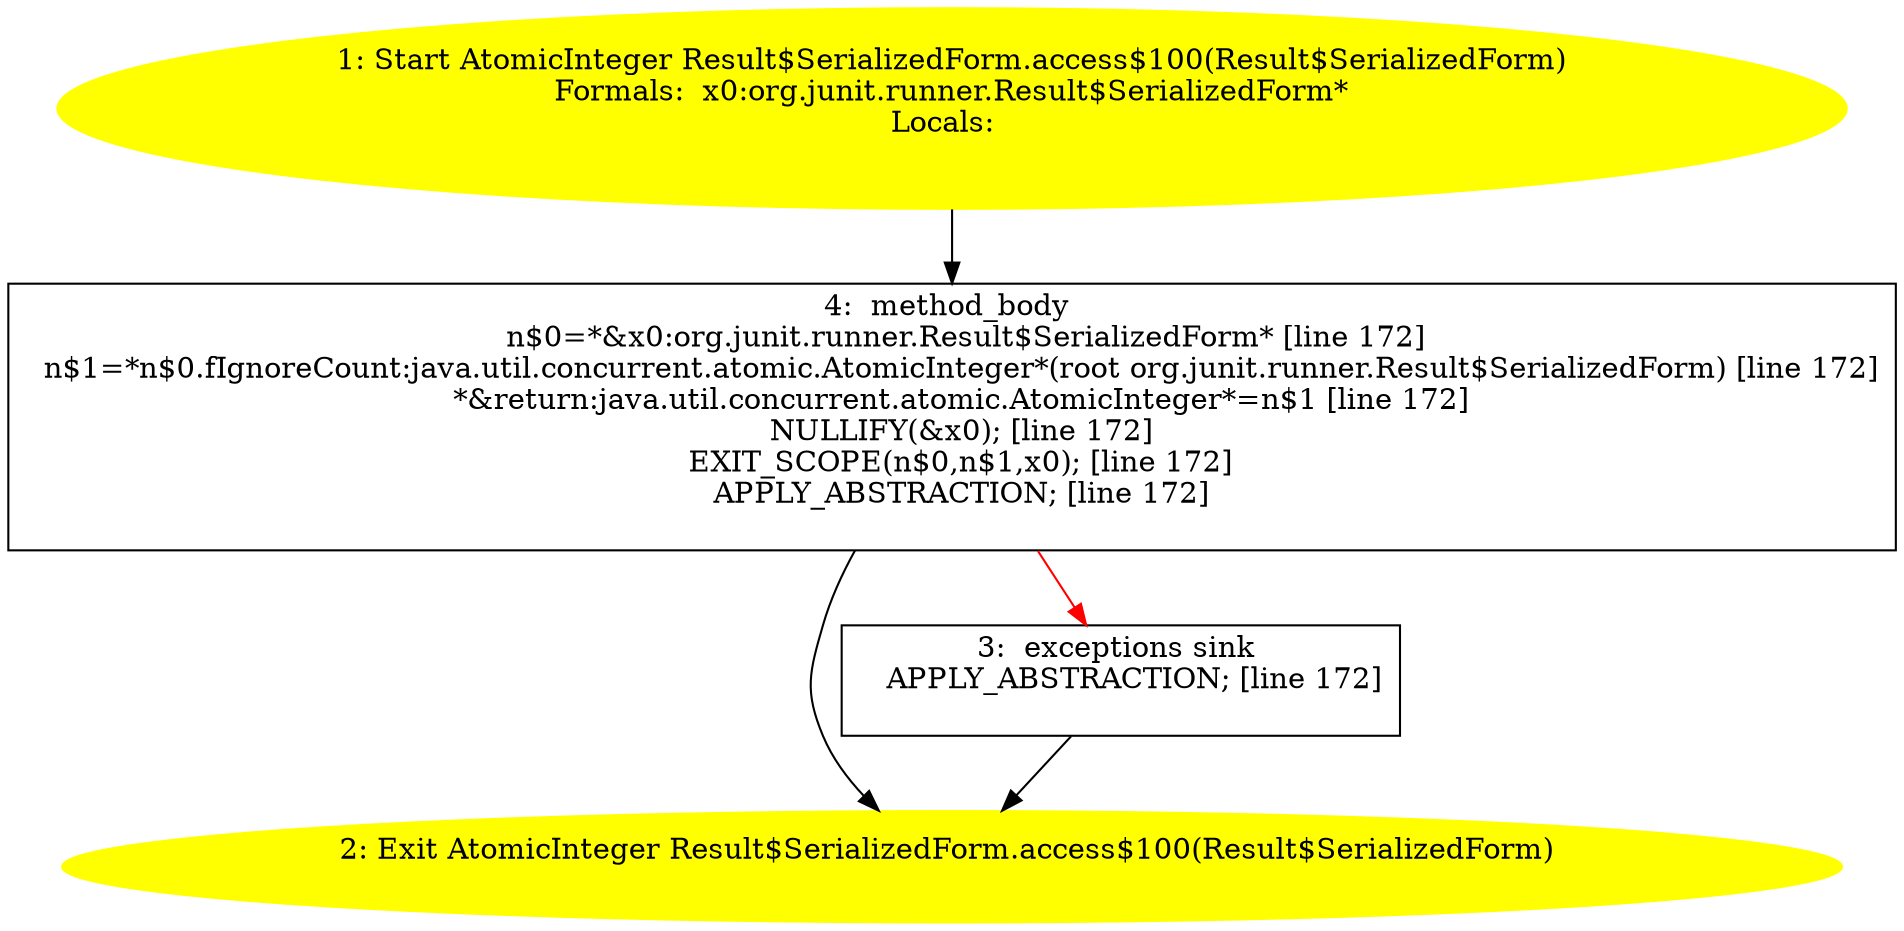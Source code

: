 /* @generated */
digraph cfg {
"org.junit.runner.Result$SerializedForm.access$100(org.junit.runner.Result$SerializedForm):java.util..662862754f97bfca2c4138e687e43b78_1" [label="1: Start AtomicInteger Result$SerializedForm.access$100(Result$SerializedForm)\nFormals:  x0:org.junit.runner.Result$SerializedForm*\nLocals:  \n  " color=yellow style=filled]
	

	 "org.junit.runner.Result$SerializedForm.access$100(org.junit.runner.Result$SerializedForm):java.util..662862754f97bfca2c4138e687e43b78_1" -> "org.junit.runner.Result$SerializedForm.access$100(org.junit.runner.Result$SerializedForm):java.util..662862754f97bfca2c4138e687e43b78_4" ;
"org.junit.runner.Result$SerializedForm.access$100(org.junit.runner.Result$SerializedForm):java.util..662862754f97bfca2c4138e687e43b78_2" [label="2: Exit AtomicInteger Result$SerializedForm.access$100(Result$SerializedForm) \n  " color=yellow style=filled]
	

"org.junit.runner.Result$SerializedForm.access$100(org.junit.runner.Result$SerializedForm):java.util..662862754f97bfca2c4138e687e43b78_3" [label="3:  exceptions sink \n   APPLY_ABSTRACTION; [line 172]\n " shape="box"]
	

	 "org.junit.runner.Result$SerializedForm.access$100(org.junit.runner.Result$SerializedForm):java.util..662862754f97bfca2c4138e687e43b78_3" -> "org.junit.runner.Result$SerializedForm.access$100(org.junit.runner.Result$SerializedForm):java.util..662862754f97bfca2c4138e687e43b78_2" ;
"org.junit.runner.Result$SerializedForm.access$100(org.junit.runner.Result$SerializedForm):java.util..662862754f97bfca2c4138e687e43b78_4" [label="4:  method_body \n   n$0=*&x0:org.junit.runner.Result$SerializedForm* [line 172]\n  n$1=*n$0.fIgnoreCount:java.util.concurrent.atomic.AtomicInteger*(root org.junit.runner.Result$SerializedForm) [line 172]\n  *&return:java.util.concurrent.atomic.AtomicInteger*=n$1 [line 172]\n  NULLIFY(&x0); [line 172]\n  EXIT_SCOPE(n$0,n$1,x0); [line 172]\n  APPLY_ABSTRACTION; [line 172]\n " shape="box"]
	

	 "org.junit.runner.Result$SerializedForm.access$100(org.junit.runner.Result$SerializedForm):java.util..662862754f97bfca2c4138e687e43b78_4" -> "org.junit.runner.Result$SerializedForm.access$100(org.junit.runner.Result$SerializedForm):java.util..662862754f97bfca2c4138e687e43b78_2" ;
	 "org.junit.runner.Result$SerializedForm.access$100(org.junit.runner.Result$SerializedForm):java.util..662862754f97bfca2c4138e687e43b78_4" -> "org.junit.runner.Result$SerializedForm.access$100(org.junit.runner.Result$SerializedForm):java.util..662862754f97bfca2c4138e687e43b78_3" [color="red" ];
}
